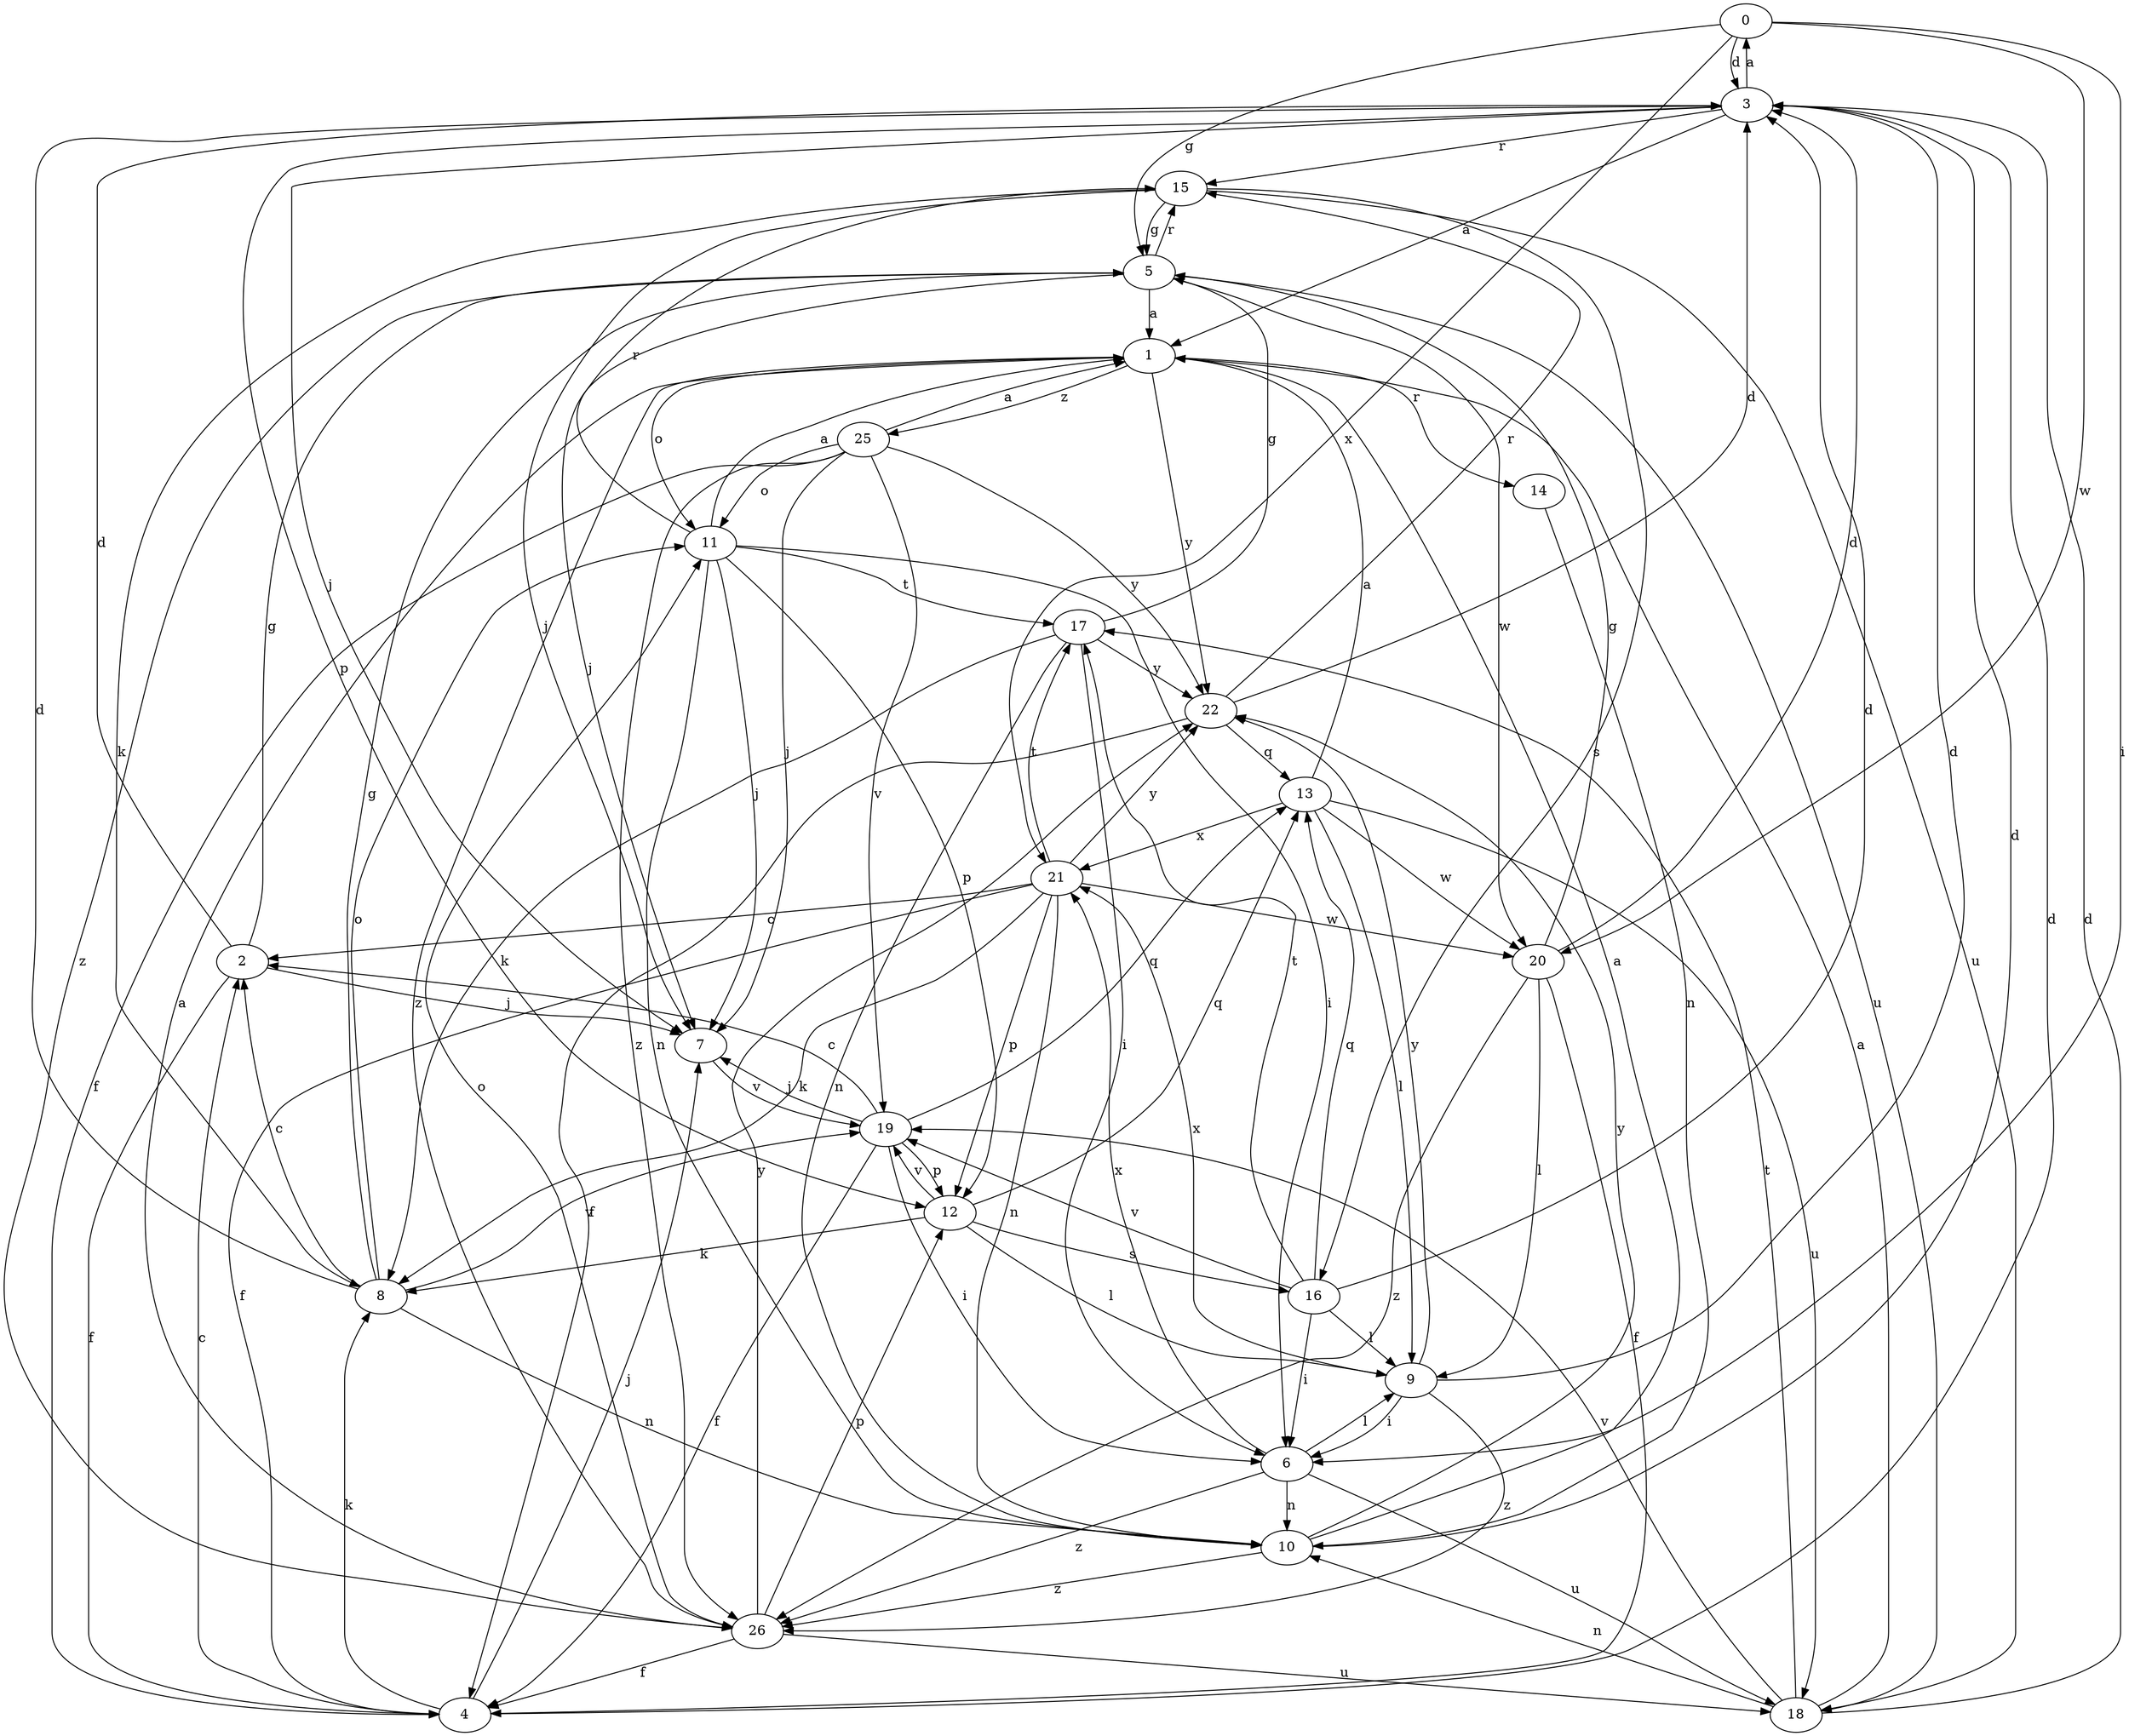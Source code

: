 strict digraph  {
0;
1;
2;
3;
4;
5;
6;
7;
8;
9;
10;
11;
12;
13;
14;
15;
16;
17;
18;
19;
20;
21;
22;
25;
26;
0 -> 3  [label=d];
0 -> 5  [label=g];
0 -> 6  [label=i];
0 -> 20  [label=w];
0 -> 21  [label=x];
1 -> 11  [label=o];
1 -> 14  [label=r];
1 -> 22  [label=y];
1 -> 25  [label=z];
1 -> 26  [label=z];
2 -> 3  [label=d];
2 -> 4  [label=f];
2 -> 5  [label=g];
2 -> 7  [label=j];
3 -> 0  [label=a];
3 -> 1  [label=a];
3 -> 7  [label=j];
3 -> 12  [label=p];
3 -> 15  [label=r];
4 -> 2  [label=c];
4 -> 3  [label=d];
4 -> 7  [label=j];
4 -> 8  [label=k];
5 -> 1  [label=a];
5 -> 7  [label=j];
5 -> 15  [label=r];
5 -> 18  [label=u];
5 -> 20  [label=w];
5 -> 26  [label=z];
6 -> 9  [label=l];
6 -> 10  [label=n];
6 -> 18  [label=u];
6 -> 21  [label=x];
6 -> 26  [label=z];
7 -> 19  [label=v];
8 -> 2  [label=c];
8 -> 3  [label=d];
8 -> 5  [label=g];
8 -> 10  [label=n];
8 -> 11  [label=o];
8 -> 19  [label=v];
9 -> 3  [label=d];
9 -> 6  [label=i];
9 -> 21  [label=x];
9 -> 22  [label=y];
9 -> 26  [label=z];
10 -> 1  [label=a];
10 -> 3  [label=d];
10 -> 22  [label=y];
10 -> 26  [label=z];
11 -> 1  [label=a];
11 -> 6  [label=i];
11 -> 7  [label=j];
11 -> 10  [label=n];
11 -> 12  [label=p];
11 -> 15  [label=r];
11 -> 17  [label=t];
12 -> 8  [label=k];
12 -> 9  [label=l];
12 -> 13  [label=q];
12 -> 16  [label=s];
12 -> 19  [label=v];
13 -> 1  [label=a];
13 -> 9  [label=l];
13 -> 18  [label=u];
13 -> 20  [label=w];
13 -> 21  [label=x];
14 -> 10  [label=n];
15 -> 5  [label=g];
15 -> 7  [label=j];
15 -> 8  [label=k];
15 -> 16  [label=s];
15 -> 18  [label=u];
16 -> 3  [label=d];
16 -> 6  [label=i];
16 -> 9  [label=l];
16 -> 13  [label=q];
16 -> 17  [label=t];
16 -> 19  [label=v];
17 -> 5  [label=g];
17 -> 6  [label=i];
17 -> 8  [label=k];
17 -> 10  [label=n];
17 -> 22  [label=y];
18 -> 1  [label=a];
18 -> 3  [label=d];
18 -> 10  [label=n];
18 -> 17  [label=t];
18 -> 19  [label=v];
19 -> 2  [label=c];
19 -> 4  [label=f];
19 -> 6  [label=i];
19 -> 7  [label=j];
19 -> 12  [label=p];
19 -> 13  [label=q];
20 -> 3  [label=d];
20 -> 4  [label=f];
20 -> 5  [label=g];
20 -> 9  [label=l];
20 -> 26  [label=z];
21 -> 2  [label=c];
21 -> 4  [label=f];
21 -> 8  [label=k];
21 -> 10  [label=n];
21 -> 12  [label=p];
21 -> 17  [label=t];
21 -> 20  [label=w];
21 -> 22  [label=y];
22 -> 3  [label=d];
22 -> 4  [label=f];
22 -> 13  [label=q];
22 -> 15  [label=r];
25 -> 1  [label=a];
25 -> 4  [label=f];
25 -> 7  [label=j];
25 -> 11  [label=o];
25 -> 19  [label=v];
25 -> 22  [label=y];
25 -> 26  [label=z];
26 -> 1  [label=a];
26 -> 4  [label=f];
26 -> 11  [label=o];
26 -> 12  [label=p];
26 -> 18  [label=u];
26 -> 22  [label=y];
}
